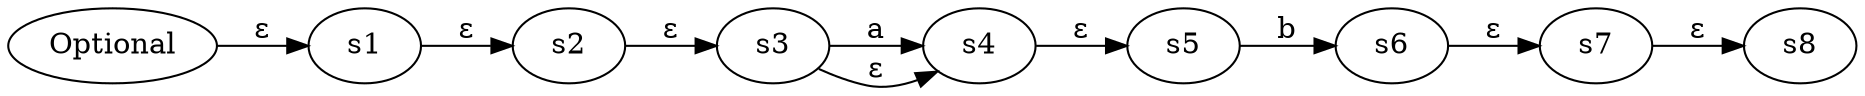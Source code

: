 digraph ATN {
  rankdir=LR;

  Optional -> s1 [label="ε"]
  s1 -> s2 [label="ε"]
  s2 -> s3 [label="ε"]
  s3 -> s4 [label="a"]
  s4 -> s5 [label="ε"]
  s5 -> s6 [label="b"]
  s6 -> s7 [label="ε"]
  s7 -> s8 [label="ε"]
  s3 -> s4 [label="ε"]
}